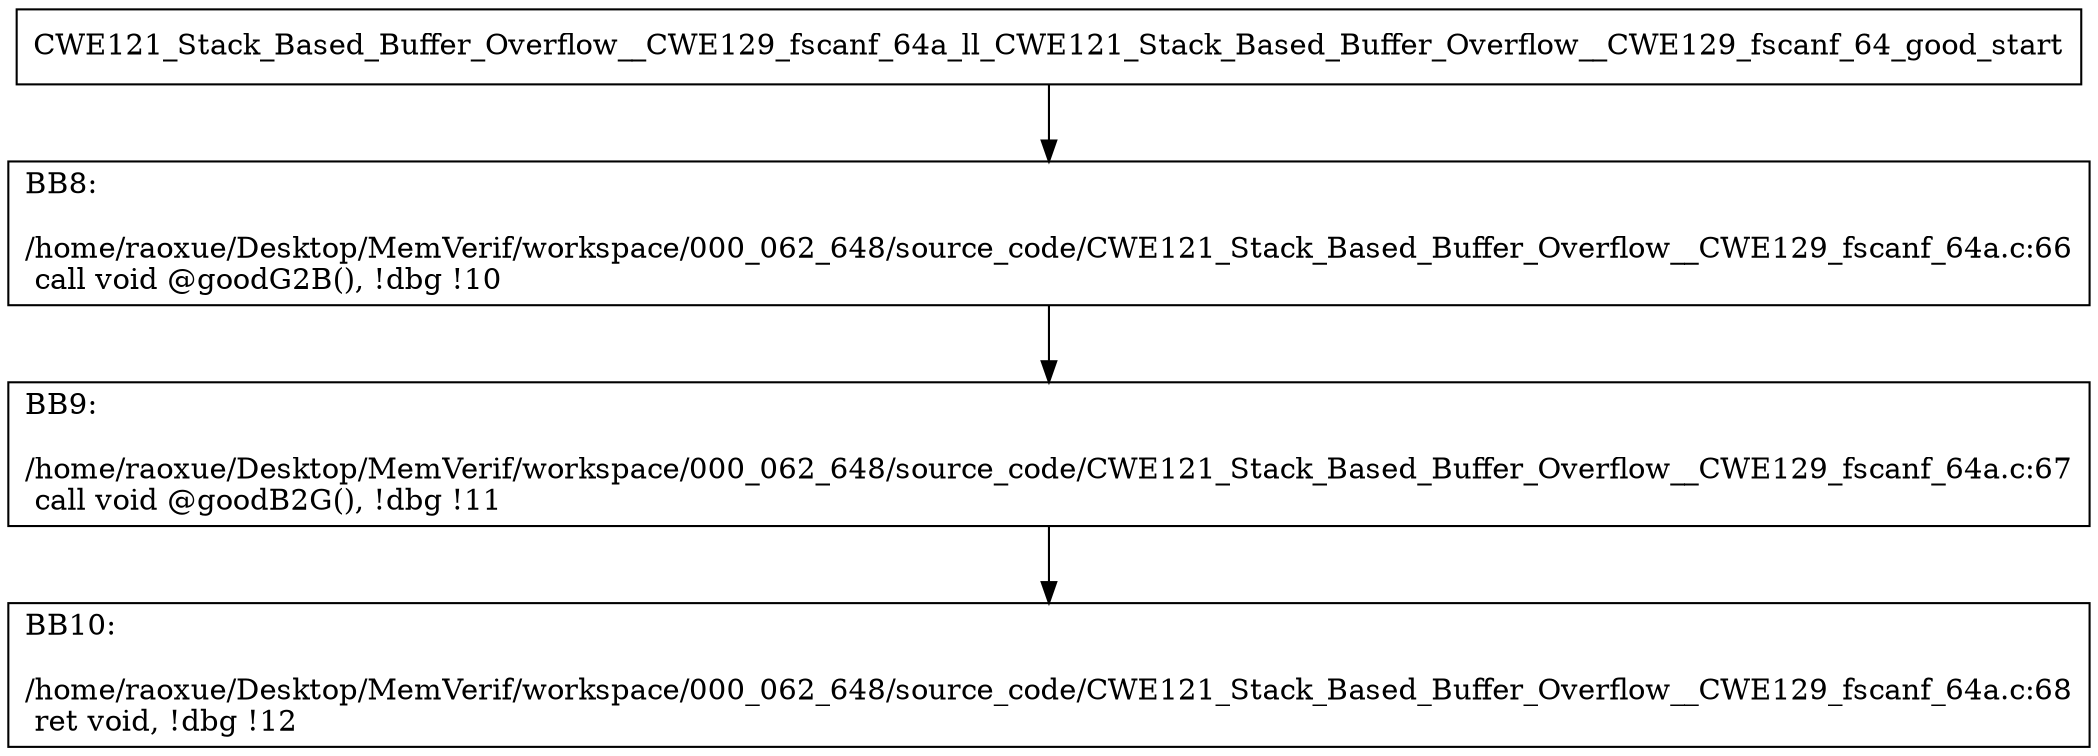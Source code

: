 digraph "CFG for'CWE121_Stack_Based_Buffer_Overflow__CWE129_fscanf_64a_ll_CWE121_Stack_Based_Buffer_Overflow__CWE129_fscanf_64_good' function" {
	BBCWE121_Stack_Based_Buffer_Overflow__CWE129_fscanf_64a_ll_CWE121_Stack_Based_Buffer_Overflow__CWE129_fscanf_64_good_start[shape=record,label="{CWE121_Stack_Based_Buffer_Overflow__CWE129_fscanf_64a_ll_CWE121_Stack_Based_Buffer_Overflow__CWE129_fscanf_64_good_start}"];
	BBCWE121_Stack_Based_Buffer_Overflow__CWE129_fscanf_64a_ll_CWE121_Stack_Based_Buffer_Overflow__CWE129_fscanf_64_good_start-> CWE121_Stack_Based_Buffer_Overflow__CWE129_fscanf_64a_ll_CWE121_Stack_Based_Buffer_Overflow__CWE129_fscanf_64_goodBB8;
	CWE121_Stack_Based_Buffer_Overflow__CWE129_fscanf_64a_ll_CWE121_Stack_Based_Buffer_Overflow__CWE129_fscanf_64_goodBB8 [shape=record, label="{BB8:\l\l/home/raoxue/Desktop/MemVerif/workspace/000_062_648/source_code/CWE121_Stack_Based_Buffer_Overflow__CWE129_fscanf_64a.c:66\l
  call void @goodG2B(), !dbg !10\l
}"];
	CWE121_Stack_Based_Buffer_Overflow__CWE129_fscanf_64a_ll_CWE121_Stack_Based_Buffer_Overflow__CWE129_fscanf_64_goodBB8-> CWE121_Stack_Based_Buffer_Overflow__CWE129_fscanf_64a_ll_CWE121_Stack_Based_Buffer_Overflow__CWE129_fscanf_64_goodBB9;
	CWE121_Stack_Based_Buffer_Overflow__CWE129_fscanf_64a_ll_CWE121_Stack_Based_Buffer_Overflow__CWE129_fscanf_64_goodBB9 [shape=record, label="{BB9:\l\l/home/raoxue/Desktop/MemVerif/workspace/000_062_648/source_code/CWE121_Stack_Based_Buffer_Overflow__CWE129_fscanf_64a.c:67\l
  call void @goodB2G(), !dbg !11\l
}"];
	CWE121_Stack_Based_Buffer_Overflow__CWE129_fscanf_64a_ll_CWE121_Stack_Based_Buffer_Overflow__CWE129_fscanf_64_goodBB9-> CWE121_Stack_Based_Buffer_Overflow__CWE129_fscanf_64a_ll_CWE121_Stack_Based_Buffer_Overflow__CWE129_fscanf_64_goodBB10;
	CWE121_Stack_Based_Buffer_Overflow__CWE129_fscanf_64a_ll_CWE121_Stack_Based_Buffer_Overflow__CWE129_fscanf_64_goodBB10 [shape=record, label="{BB10:\l\l/home/raoxue/Desktop/MemVerif/workspace/000_062_648/source_code/CWE121_Stack_Based_Buffer_Overflow__CWE129_fscanf_64a.c:68\l
  ret void, !dbg !12\l
}"];
}
